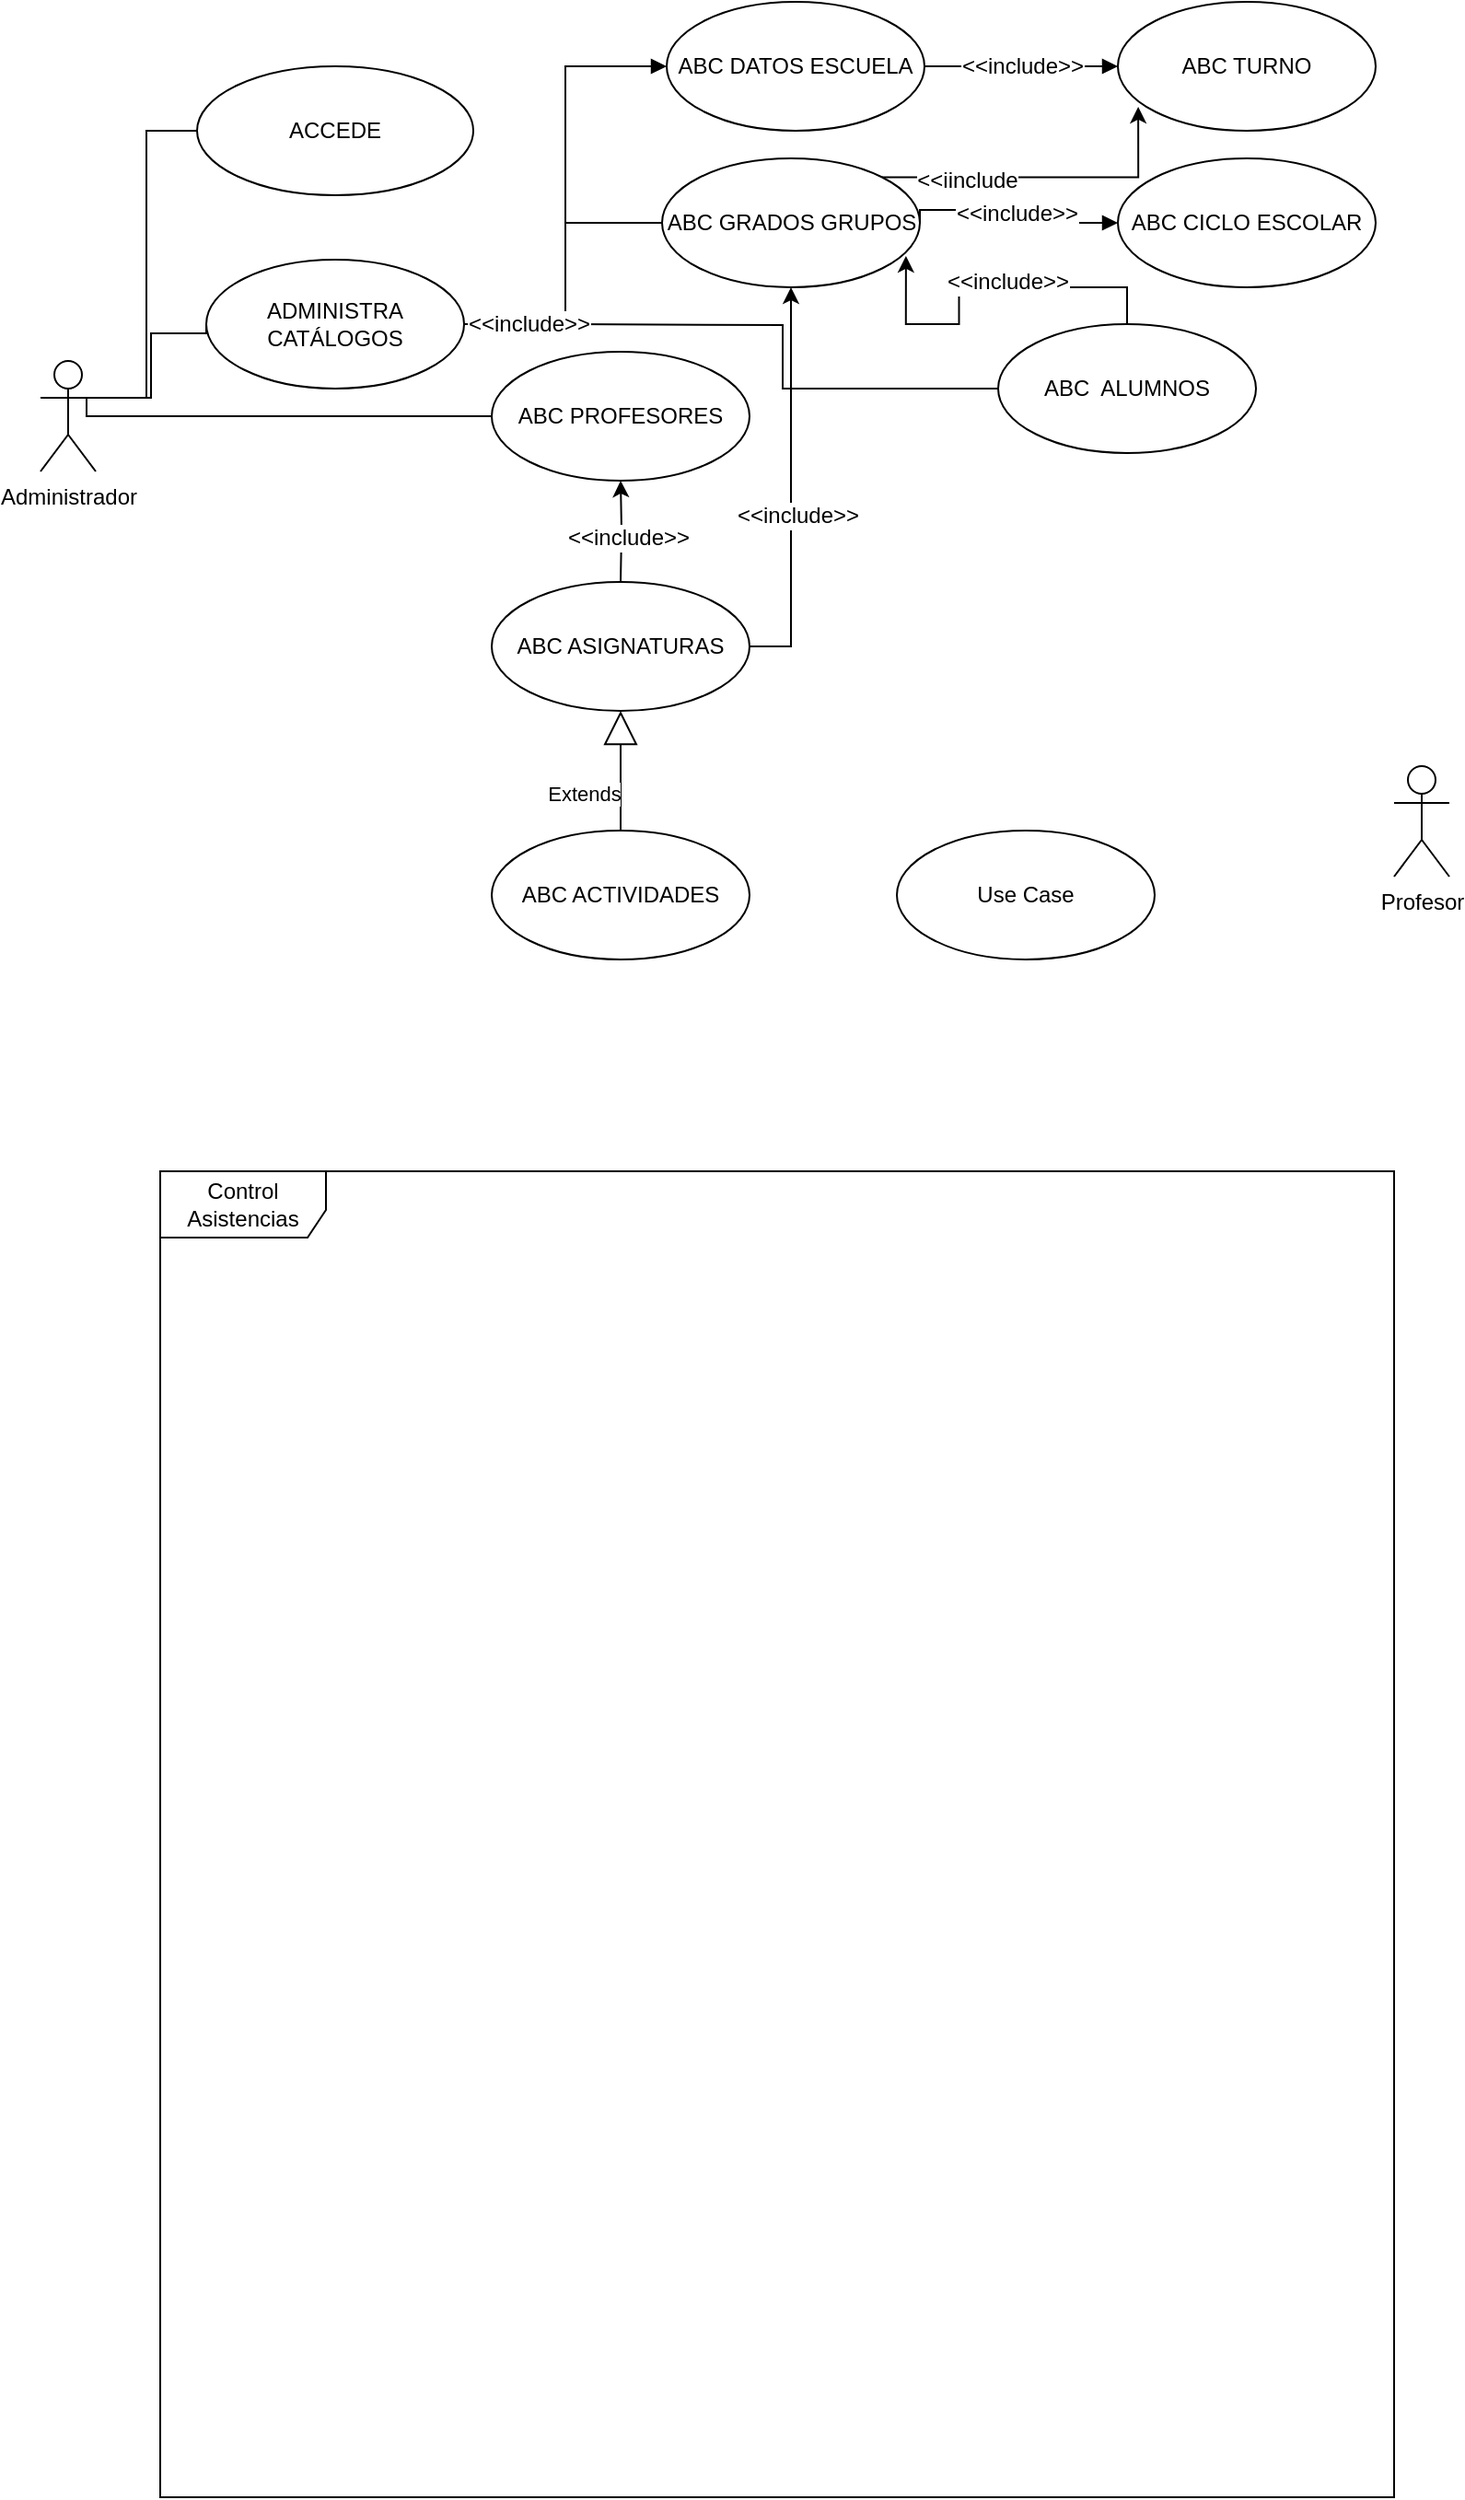 <mxfile version="10.5.5" type="device"><diagram id="VivxbGlM6HKgBqYi4lp5" name="Page-1"><mxGraphModel dx="1394" dy="796" grid="1" gridSize="10" guides="1" tooltips="1" connect="1" arrows="1" fold="1" page="1" pageScale="1" pageWidth="827" pageHeight="1169" math="0" shadow="0"><root><mxCell id="0"/><mxCell id="1" parent="0"/><mxCell id="W_kYouo4dj7PP2kXvxE4-3" value="Control Asistencias" style="shape=umlFrame;whiteSpace=wrap;html=1;width=90;height=36;" vertex="1" parent="1"><mxGeometry x="100" y="690" width="670" height="720" as="geometry"/></mxCell><mxCell id="W_kYouo4dj7PP2kXvxE4-1" value="ABC DATOS ESCUELA" style="ellipse;whiteSpace=wrap;html=1;" vertex="1" parent="1"><mxGeometry x="375" y="55" width="140" height="70" as="geometry"/></mxCell><mxCell id="W_kYouo4dj7PP2kXvxE4-36" style="edgeStyle=orthogonalEdgeStyle;rounded=0;orthogonalLoop=1;jettySize=auto;html=1;entryX=0;entryY=0.5;entryDx=0;entryDy=0;endArrow=none;endFill=0;strokeColor=#000000;" edge="1" parent="1" target="W_kYouo4dj7PP2kXvxE4-22"><mxGeometry relative="1" as="geometry"><mxPoint x="50" y="260" as="sourcePoint"/><Array as="points"><mxPoint x="50" y="270"/><mxPoint x="95" y="270"/><mxPoint x="95" y="235"/></Array></mxGeometry></mxCell><mxCell id="W_kYouo4dj7PP2kXvxE4-4" value="Administrador" style="shape=umlActor;verticalLabelPosition=bottom;labelBackgroundColor=#ffffff;verticalAlign=top;html=1;" vertex="1" parent="1"><mxGeometry x="35" y="250" width="30" height="60" as="geometry"/></mxCell><mxCell id="W_kYouo4dj7PP2kXvxE4-7" value="Profesor" style="shape=umlActor;verticalLabelPosition=bottom;labelBackgroundColor=#ffffff;verticalAlign=top;html=1;" vertex="1" parent="1"><mxGeometry x="770" y="470" width="30" height="60" as="geometry"/></mxCell><mxCell id="W_kYouo4dj7PP2kXvxE4-8" value="ABC TURNO" style="ellipse;whiteSpace=wrap;html=1;" vertex="1" parent="1"><mxGeometry x="620" y="55" width="140" height="70" as="geometry"/></mxCell><mxCell id="W_kYouo4dj7PP2kXvxE4-9" value="ABC CICLO ESCOLAR" style="ellipse;whiteSpace=wrap;html=1;" vertex="1" parent="1"><mxGeometry x="620" y="140" width="140" height="70" as="geometry"/></mxCell><mxCell id="W_kYouo4dj7PP2kXvxE4-47" style="edgeStyle=orthogonalEdgeStyle;rounded=0;orthogonalLoop=1;jettySize=auto;html=1;exitX=0;exitY=0.5;exitDx=0;exitDy=0;endArrow=none;endFill=0;strokeColor=#000000;" edge="1" parent="1" source="W_kYouo4dj7PP2kXvxE4-10"><mxGeometry relative="1" as="geometry"><mxPoint x="320" y="175" as="targetPoint"/></mxGeometry></mxCell><mxCell id="W_kYouo4dj7PP2kXvxE4-53" style="edgeStyle=orthogonalEdgeStyle;rounded=0;orthogonalLoop=1;jettySize=auto;html=1;exitX=1;exitY=0;exitDx=0;exitDy=0;entryX=0.079;entryY=0.814;entryDx=0;entryDy=0;entryPerimeter=0;endArrow=classic;endFill=1;strokeColor=#000000;" edge="1" parent="1" source="W_kYouo4dj7PP2kXvxE4-10" target="W_kYouo4dj7PP2kXvxE4-8"><mxGeometry relative="1" as="geometry"/></mxCell><mxCell id="W_kYouo4dj7PP2kXvxE4-54" value="&amp;lt;&amp;lt;iinclude" style="text;html=1;resizable=0;points=[];align=center;verticalAlign=middle;labelBackgroundColor=#ffffff;" vertex="1" connectable="0" parent="W_kYouo4dj7PP2kXvxE4-53"><mxGeometry x="-0.48" y="-1" relative="1" as="geometry"><mxPoint as="offset"/></mxGeometry></mxCell><mxCell id="W_kYouo4dj7PP2kXvxE4-10" value="ABC GRADOS GRUPOS" style="ellipse;whiteSpace=wrap;html=1;" vertex="1" parent="1"><mxGeometry x="372.5" y="140" width="140" height="70" as="geometry"/></mxCell><mxCell id="W_kYouo4dj7PP2kXvxE4-48" style="edgeStyle=orthogonalEdgeStyle;rounded=0;orthogonalLoop=1;jettySize=auto;html=1;exitX=0;exitY=0.5;exitDx=0;exitDy=0;endArrow=none;endFill=0;strokeColor=#000000;" edge="1" parent="1" source="W_kYouo4dj7PP2kXvxE4-11"><mxGeometry relative="1" as="geometry"><mxPoint x="320" y="230" as="targetPoint"/></mxGeometry></mxCell><mxCell id="W_kYouo4dj7PP2kXvxE4-11" value="ABC&amp;nbsp; ALUMNOS" style="ellipse;whiteSpace=wrap;html=1;" vertex="1" parent="1"><mxGeometry x="555" y="230" width="140" height="70" as="geometry"/></mxCell><mxCell id="W_kYouo4dj7PP2kXvxE4-12" value="ABC PROFESORES" style="ellipse;whiteSpace=wrap;html=1;" vertex="1" parent="1"><mxGeometry x="280" y="245" width="140" height="70" as="geometry"/></mxCell><mxCell id="W_kYouo4dj7PP2kXvxE4-13" value="ABC ACTIVIDADES" style="ellipse;whiteSpace=wrap;html=1;" vertex="1" parent="1"><mxGeometry x="280" y="505" width="140" height="70" as="geometry"/></mxCell><mxCell id="W_kYouo4dj7PP2kXvxE4-51" style="edgeStyle=orthogonalEdgeStyle;rounded=0;orthogonalLoop=1;jettySize=auto;html=1;entryX=0.946;entryY=0.757;entryDx=0;entryDy=0;entryPerimeter=0;endArrow=classic;endFill=1;strokeColor=#000000;exitX=0.5;exitY=0;exitDx=0;exitDy=0;" edge="1" parent="1" source="W_kYouo4dj7PP2kXvxE4-11" target="W_kYouo4dj7PP2kXvxE4-10"><mxGeometry relative="1" as="geometry"/></mxCell><mxCell id="W_kYouo4dj7PP2kXvxE4-52" value="&amp;lt;&amp;lt;include&amp;gt;&amp;gt;" style="text;html=1;resizable=0;points=[];align=center;verticalAlign=middle;labelBackgroundColor=#ffffff;" vertex="1" connectable="0" parent="W_kYouo4dj7PP2kXvxE4-51"><mxGeometry x="-0.14" y="-3" relative="1" as="geometry"><mxPoint as="offset"/></mxGeometry></mxCell><mxCell id="W_kYouo4dj7PP2kXvxE4-16" value="ABC ASIGNATURAS" style="ellipse;whiteSpace=wrap;html=1;" vertex="1" parent="1"><mxGeometry x="280" y="370" width="140" height="70" as="geometry"/></mxCell><mxCell id="W_kYouo4dj7PP2kXvxE4-33" style="edgeStyle=orthogonalEdgeStyle;rounded=0;orthogonalLoop=1;jettySize=auto;html=1;entryX=1;entryY=0.333;entryDx=0;entryDy=0;entryPerimeter=0;strokeColor=#000000;endArrow=none;endFill=0;" edge="1" parent="1" source="W_kYouo4dj7PP2kXvxE4-19" target="W_kYouo4dj7PP2kXvxE4-4"><mxGeometry relative="1" as="geometry"/></mxCell><mxCell id="W_kYouo4dj7PP2kXvxE4-40" style="edgeStyle=orthogonalEdgeStyle;rounded=0;orthogonalLoop=1;jettySize=auto;html=1;entryX=0;entryY=0.5;entryDx=0;entryDy=0;endArrow=block;endFill=1;strokeColor=#000000;" edge="1" parent="1" source="W_kYouo4dj7PP2kXvxE4-22" target="W_kYouo4dj7PP2kXvxE4-1"><mxGeometry relative="1" as="geometry"/></mxCell><mxCell id="W_kYouo4dj7PP2kXvxE4-41" value="&amp;lt;&amp;lt;include&amp;gt;&amp;gt;" style="text;html=1;resizable=0;points=[];align=center;verticalAlign=middle;labelBackgroundColor=#ffffff;" vertex="1" connectable="0" parent="W_kYouo4dj7PP2kXvxE4-40"><mxGeometry x="0.006" y="-1" relative="1" as="geometry"><mxPoint x="-21" y="71" as="offset"/></mxGeometry></mxCell><mxCell id="W_kYouo4dj7PP2kXvxE4-19" value="ACCEDE" style="ellipse;whiteSpace=wrap;html=1;" vertex="1" parent="1"><mxGeometry x="120" y="90" width="150" height="70" as="geometry"/></mxCell><mxCell id="W_kYouo4dj7PP2kXvxE4-22" value="ADMINISTRA CATÁLOGOS" style="ellipse;whiteSpace=wrap;html=1;" vertex="1" parent="1"><mxGeometry x="125" y="195" width="140" height="70" as="geometry"/></mxCell><mxCell id="W_kYouo4dj7PP2kXvxE4-42" style="edgeStyle=orthogonalEdgeStyle;rounded=0;orthogonalLoop=1;jettySize=auto;html=1;exitX=1;exitY=0.5;exitDx=0;exitDy=0;entryX=0;entryY=0.5;entryDx=0;entryDy=0;endArrow=block;endFill=1;strokeColor=#000000;" edge="1" parent="1" source="W_kYouo4dj7PP2kXvxE4-1" target="W_kYouo4dj7PP2kXvxE4-8"><mxGeometry relative="1" as="geometry"><mxPoint x="205" y="100" as="sourcePoint"/><mxPoint x="330" y="100" as="targetPoint"/><Array as="points"><mxPoint x="530" y="90"/><mxPoint x="530" y="90"/></Array></mxGeometry></mxCell><mxCell id="W_kYouo4dj7PP2kXvxE4-43" value="&amp;lt;&amp;lt;include&amp;gt;&amp;gt;" style="text;html=1;resizable=0;points=[];align=center;verticalAlign=middle;labelBackgroundColor=#ffffff;" vertex="1" connectable="0" parent="W_kYouo4dj7PP2kXvxE4-42"><mxGeometry x="0.006" y="-1" relative="1" as="geometry"><mxPoint y="-1" as="offset"/></mxGeometry></mxCell><mxCell id="W_kYouo4dj7PP2kXvxE4-44" style="edgeStyle=orthogonalEdgeStyle;rounded=0;orthogonalLoop=1;jettySize=auto;html=1;exitX=1;exitY=0.5;exitDx=0;exitDy=0;entryX=0;entryY=0.5;entryDx=0;entryDy=0;endArrow=block;endFill=1;strokeColor=#000000;" edge="1" parent="1" source="W_kYouo4dj7PP2kXvxE4-10" target="W_kYouo4dj7PP2kXvxE4-9"><mxGeometry relative="1" as="geometry"><mxPoint x="475" y="140" as="sourcePoint"/><mxPoint x="635" y="140" as="targetPoint"/><Array as="points"><mxPoint x="513" y="168"/><mxPoint x="540" y="168"/><mxPoint x="540" y="170"/><mxPoint x="570" y="170"/><mxPoint x="570" y="175"/></Array></mxGeometry></mxCell><mxCell id="W_kYouo4dj7PP2kXvxE4-45" value="&amp;lt;&amp;lt;include&amp;gt;&amp;gt;" style="text;html=1;resizable=0;points=[];align=center;verticalAlign=middle;labelBackgroundColor=#ffffff;" vertex="1" connectable="0" parent="W_kYouo4dj7PP2kXvxE4-44"><mxGeometry x="0.006" y="-1" relative="1" as="geometry"><mxPoint y="-1" as="offset"/></mxGeometry></mxCell><mxCell id="W_kYouo4dj7PP2kXvxE4-46" style="edgeStyle=orthogonalEdgeStyle;rounded=0;orthogonalLoop=1;jettySize=auto;html=1;exitX=0.5;exitY=1;exitDx=0;exitDy=0;endArrow=block;endFill=1;strokeColor=#000000;" edge="1" parent="1" source="W_kYouo4dj7PP2kXvxE4-1" target="W_kYouo4dj7PP2kXvxE4-1"><mxGeometry relative="1" as="geometry"/></mxCell><mxCell id="W_kYouo4dj7PP2kXvxE4-56" style="edgeStyle=orthogonalEdgeStyle;rounded=0;orthogonalLoop=1;jettySize=auto;html=1;entryX=0;entryY=0.5;entryDx=0;entryDy=0;endArrow=none;endFill=0;strokeColor=#000000;" edge="1" parent="1" target="W_kYouo4dj7PP2kXvxE4-12"><mxGeometry relative="1" as="geometry"><mxPoint x="60" y="270" as="sourcePoint"/><mxPoint x="135" y="240" as="targetPoint"/><Array as="points"><mxPoint x="60" y="280"/><mxPoint x="273" y="280"/></Array></mxGeometry></mxCell><mxCell id="W_kYouo4dj7PP2kXvxE4-58" style="edgeStyle=orthogonalEdgeStyle;rounded=0;orthogonalLoop=1;jettySize=auto;html=1;endArrow=classic;endFill=1;strokeColor=#000000;" edge="1" parent="1" target="W_kYouo4dj7PP2kXvxE4-12"><mxGeometry relative="1" as="geometry"><mxPoint x="350" y="370" as="sourcePoint"/><mxPoint x="510" y="386.5" as="targetPoint"/></mxGeometry></mxCell><mxCell id="W_kYouo4dj7PP2kXvxE4-59" value="&amp;lt;&amp;lt;include&amp;gt;&amp;gt;" style="text;html=1;resizable=0;points=[];align=center;verticalAlign=middle;labelBackgroundColor=#ffffff;" vertex="1" connectable="0" parent="W_kYouo4dj7PP2kXvxE4-58"><mxGeometry x="-0.14" y="-3" relative="1" as="geometry"><mxPoint as="offset"/></mxGeometry></mxCell><mxCell id="W_kYouo4dj7PP2kXvxE4-61" style="edgeStyle=orthogonalEdgeStyle;rounded=0;orthogonalLoop=1;jettySize=auto;html=1;endArrow=classic;endFill=1;strokeColor=#000000;entryX=0.5;entryY=1;entryDx=0;entryDy=0;exitX=1;exitY=0.5;exitDx=0;exitDy=0;" edge="1" parent="1" source="W_kYouo4dj7PP2kXvxE4-16" target="W_kYouo4dj7PP2kXvxE4-10"><mxGeometry relative="1" as="geometry"><mxPoint x="360" y="380" as="sourcePoint"/><mxPoint x="360" y="325" as="targetPoint"/></mxGeometry></mxCell><mxCell id="W_kYouo4dj7PP2kXvxE4-62" value="&amp;lt;&amp;lt;include&amp;gt;&amp;gt;" style="text;html=1;resizable=0;points=[];align=center;verticalAlign=middle;labelBackgroundColor=#ffffff;" vertex="1" connectable="0" parent="W_kYouo4dj7PP2kXvxE4-61"><mxGeometry x="-0.14" y="-3" relative="1" as="geometry"><mxPoint as="offset"/></mxGeometry></mxCell><mxCell id="W_kYouo4dj7PP2kXvxE4-63" value="Extends" style="endArrow=block;endSize=16;endFill=0;html=1;strokeColor=#000000;exitX=0.5;exitY=0;exitDx=0;exitDy=0;entryX=0.5;entryY=1;entryDx=0;entryDy=0;" edge="1" parent="1" source="W_kYouo4dj7PP2kXvxE4-13" target="W_kYouo4dj7PP2kXvxE4-16"><mxGeometry x="-0.375" y="20" width="160" relative="1" as="geometry"><mxPoint x="310" y="910" as="sourcePoint"/><mxPoint x="470" y="910" as="targetPoint"/><mxPoint as="offset"/></mxGeometry></mxCell><mxCell id="W_kYouo4dj7PP2kXvxE4-64" value="Use Case" style="ellipse;whiteSpace=wrap;html=1;" vertex="1" parent="1"><mxGeometry x="500" y="505" width="140" height="70" as="geometry"/></mxCell></root></mxGraphModel></diagram></mxfile>